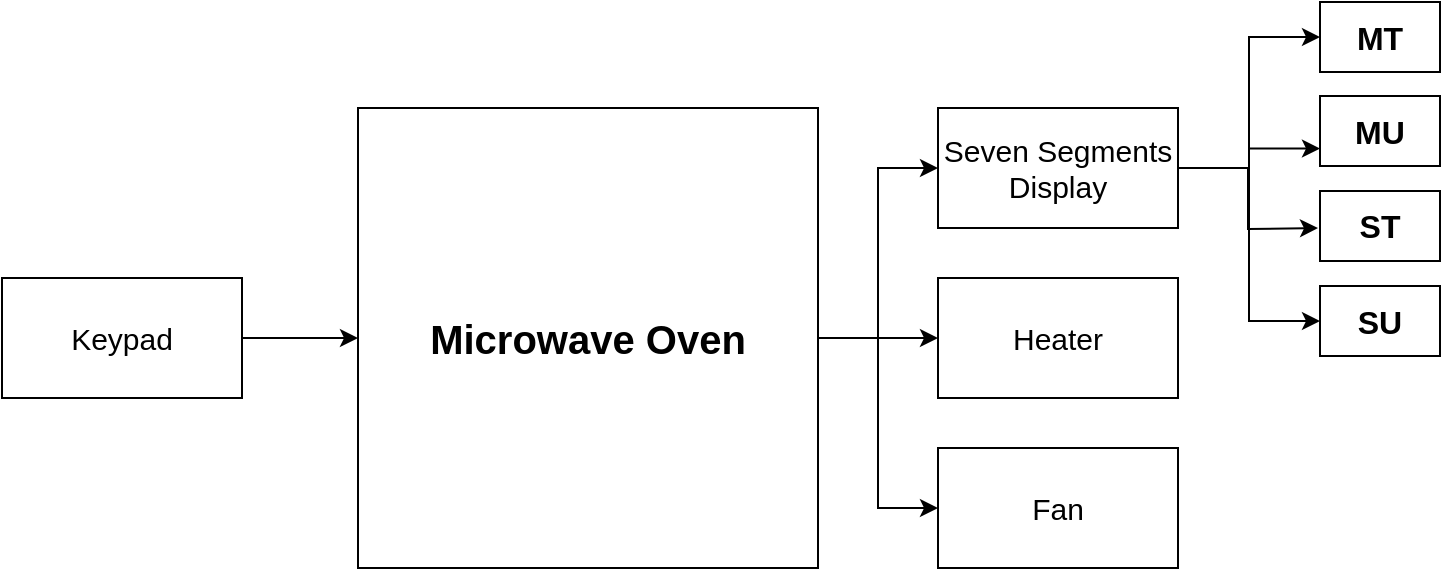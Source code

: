 <mxfile version="24.6.4" type="github">
  <diagram name="Page-1" id="F8mwUB6Jov3qKATu1vk1">
    <mxGraphModel dx="1050" dy="530" grid="1" gridSize="10" guides="1" tooltips="1" connect="1" arrows="1" fold="1" page="1" pageScale="1" pageWidth="1169" pageHeight="827" math="0" shadow="0">
      <root>
        <mxCell id="0" />
        <mxCell id="1" parent="0" />
        <mxCell id="d83kh_4WfSIYVjIKPuKV-11" style="edgeStyle=orthogonalEdgeStyle;rounded=0;orthogonalLoop=1;jettySize=auto;html=1;entryX=0;entryY=0.5;entryDx=0;entryDy=0;" parent="1" source="d83kh_4WfSIYVjIKPuKV-1" target="d83kh_4WfSIYVjIKPuKV-2" edge="1">
          <mxGeometry relative="1" as="geometry" />
        </mxCell>
        <mxCell id="d83kh_4WfSIYVjIKPuKV-12" style="edgeStyle=orthogonalEdgeStyle;rounded=0;orthogonalLoop=1;jettySize=auto;html=1;exitX=1;exitY=0.5;exitDx=0;exitDy=0;entryX=0;entryY=0.5;entryDx=0;entryDy=0;" parent="1" source="d83kh_4WfSIYVjIKPuKV-1" target="d83kh_4WfSIYVjIKPuKV-5" edge="1">
          <mxGeometry relative="1" as="geometry" />
        </mxCell>
        <mxCell id="d83kh_4WfSIYVjIKPuKV-14" style="edgeStyle=orthogonalEdgeStyle;rounded=0;orthogonalLoop=1;jettySize=auto;html=1;exitX=1;exitY=0.5;exitDx=0;exitDy=0;" parent="1" source="d83kh_4WfSIYVjIKPuKV-1" target="d83kh_4WfSIYVjIKPuKV-13" edge="1">
          <mxGeometry relative="1" as="geometry" />
        </mxCell>
        <mxCell id="d83kh_4WfSIYVjIKPuKV-1" value="&lt;b&gt;&lt;font style=&quot;font-size: 20px;&quot;&gt;Microwave Oven&lt;/font&gt;&lt;/b&gt;" style="whiteSpace=wrap;html=1;aspect=fixed;" parent="1" vertex="1">
          <mxGeometry x="320" y="120" width="230" height="230" as="geometry" />
        </mxCell>
        <mxCell id="CSUC_OsfOZxSXkQb4iAd-5" style="edgeStyle=orthogonalEdgeStyle;rounded=0;orthogonalLoop=1;jettySize=auto;html=1;entryX=0;entryY=0.5;entryDx=0;entryDy=0;" edge="1" parent="1" source="d83kh_4WfSIYVjIKPuKV-2" target="CSUC_OsfOZxSXkQb4iAd-1">
          <mxGeometry relative="1" as="geometry" />
        </mxCell>
        <mxCell id="CSUC_OsfOZxSXkQb4iAd-6" style="edgeStyle=orthogonalEdgeStyle;rounded=0;orthogonalLoop=1;jettySize=auto;html=1;entryX=0;entryY=0.75;entryDx=0;entryDy=0;" edge="1" parent="1" source="d83kh_4WfSIYVjIKPuKV-2" target="CSUC_OsfOZxSXkQb4iAd-2">
          <mxGeometry relative="1" as="geometry" />
        </mxCell>
        <mxCell id="CSUC_OsfOZxSXkQb4iAd-7" style="edgeStyle=orthogonalEdgeStyle;rounded=0;orthogonalLoop=1;jettySize=auto;html=1;" edge="1" parent="1" source="d83kh_4WfSIYVjIKPuKV-2">
          <mxGeometry relative="1" as="geometry">
            <mxPoint x="800" y="180" as="targetPoint" />
          </mxGeometry>
        </mxCell>
        <mxCell id="CSUC_OsfOZxSXkQb4iAd-8" style="edgeStyle=orthogonalEdgeStyle;rounded=0;orthogonalLoop=1;jettySize=auto;html=1;entryX=0;entryY=0.5;entryDx=0;entryDy=0;" edge="1" parent="1" source="d83kh_4WfSIYVjIKPuKV-2" target="CSUC_OsfOZxSXkQb4iAd-4">
          <mxGeometry relative="1" as="geometry" />
        </mxCell>
        <mxCell id="d83kh_4WfSIYVjIKPuKV-2" value="Seven Segments Display" style="rounded=0;whiteSpace=wrap;html=1;fontStyle=0;fontSize=15;" parent="1" vertex="1">
          <mxGeometry x="610" y="120" width="120" height="60" as="geometry" />
        </mxCell>
        <mxCell id="d83kh_4WfSIYVjIKPuKV-9" style="edgeStyle=orthogonalEdgeStyle;rounded=0;orthogonalLoop=1;jettySize=auto;html=1;exitX=1;exitY=0.5;exitDx=0;exitDy=0;entryX=0;entryY=0.5;entryDx=0;entryDy=0;" parent="1" source="d83kh_4WfSIYVjIKPuKV-4" target="d83kh_4WfSIYVjIKPuKV-1" edge="1">
          <mxGeometry relative="1" as="geometry" />
        </mxCell>
        <mxCell id="d83kh_4WfSIYVjIKPuKV-4" value="Keypad" style="rounded=0;whiteSpace=wrap;html=1;fontStyle=0;fontSize=15;" parent="1" vertex="1">
          <mxGeometry x="142" y="205" width="120" height="60" as="geometry" />
        </mxCell>
        <mxCell id="d83kh_4WfSIYVjIKPuKV-5" value="Heater" style="rounded=0;whiteSpace=wrap;html=1;fontStyle=0;fontSize=15;" parent="1" vertex="1">
          <mxGeometry x="610" y="205" width="120" height="60" as="geometry" />
        </mxCell>
        <mxCell id="d83kh_4WfSIYVjIKPuKV-13" value="Fan" style="rounded=0;whiteSpace=wrap;html=1;fontStyle=0;fontSize=15;" parent="1" vertex="1">
          <mxGeometry x="610" y="290" width="120" height="60" as="geometry" />
        </mxCell>
        <mxCell id="CSUC_OsfOZxSXkQb4iAd-1" value="MT" style="rounded=0;whiteSpace=wrap;html=1;fontSize=16;fontStyle=1" vertex="1" parent="1">
          <mxGeometry x="801" y="67" width="60" height="35" as="geometry" />
        </mxCell>
        <mxCell id="CSUC_OsfOZxSXkQb4iAd-2" value="MU" style="rounded=0;whiteSpace=wrap;html=1;fontSize=16;fontStyle=1" vertex="1" parent="1">
          <mxGeometry x="801" y="114" width="60" height="35" as="geometry" />
        </mxCell>
        <mxCell id="CSUC_OsfOZxSXkQb4iAd-3" value="ST" style="rounded=0;whiteSpace=wrap;html=1;fontSize=16;fontStyle=1" vertex="1" parent="1">
          <mxGeometry x="801" y="161.5" width="60" height="35" as="geometry" />
        </mxCell>
        <mxCell id="CSUC_OsfOZxSXkQb4iAd-4" value="SU" style="rounded=0;whiteSpace=wrap;html=1;fontSize=16;fontStyle=1" vertex="1" parent="1">
          <mxGeometry x="801" y="209" width="60" height="35" as="geometry" />
        </mxCell>
      </root>
    </mxGraphModel>
  </diagram>
</mxfile>
